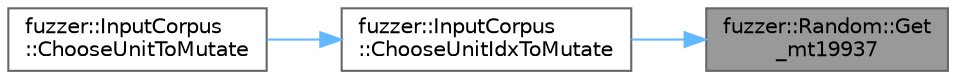 digraph "fuzzer::Random::Get_mt19937"
{
 // LATEX_PDF_SIZE
  bgcolor="transparent";
  edge [fontname=Helvetica,fontsize=10,labelfontname=Helvetica,labelfontsize=10];
  node [fontname=Helvetica,fontsize=10,shape=box,height=0.2,width=0.4];
  rankdir="RL";
  Node1 [id="Node000001",label="fuzzer::Random::Get\l_mt19937",height=0.2,width=0.4,color="gray40", fillcolor="grey60", style="filled", fontcolor="black",tooltip=" "];
  Node1 -> Node2 [id="edge1_Node000001_Node000002",dir="back",color="steelblue1",style="solid",tooltip=" "];
  Node2 [id="Node000002",label="fuzzer::InputCorpus\l::ChooseUnitIdxToMutate",height=0.2,width=0.4,color="grey40", fillcolor="white", style="filled",URL="$classfuzzer_1_1_input_corpus.html#ae38fd42e90a48c5c94f5575bd68b3f5e",tooltip=" "];
  Node2 -> Node3 [id="edge2_Node000002_Node000003",dir="back",color="steelblue1",style="solid",tooltip=" "];
  Node3 [id="Node000003",label="fuzzer::InputCorpus\l::ChooseUnitToMutate",height=0.2,width=0.4,color="grey40", fillcolor="white", style="filled",URL="$classfuzzer_1_1_input_corpus.html#a57f2871e2fe6f0465cc94ca2f5041fe0",tooltip=" "];
}
